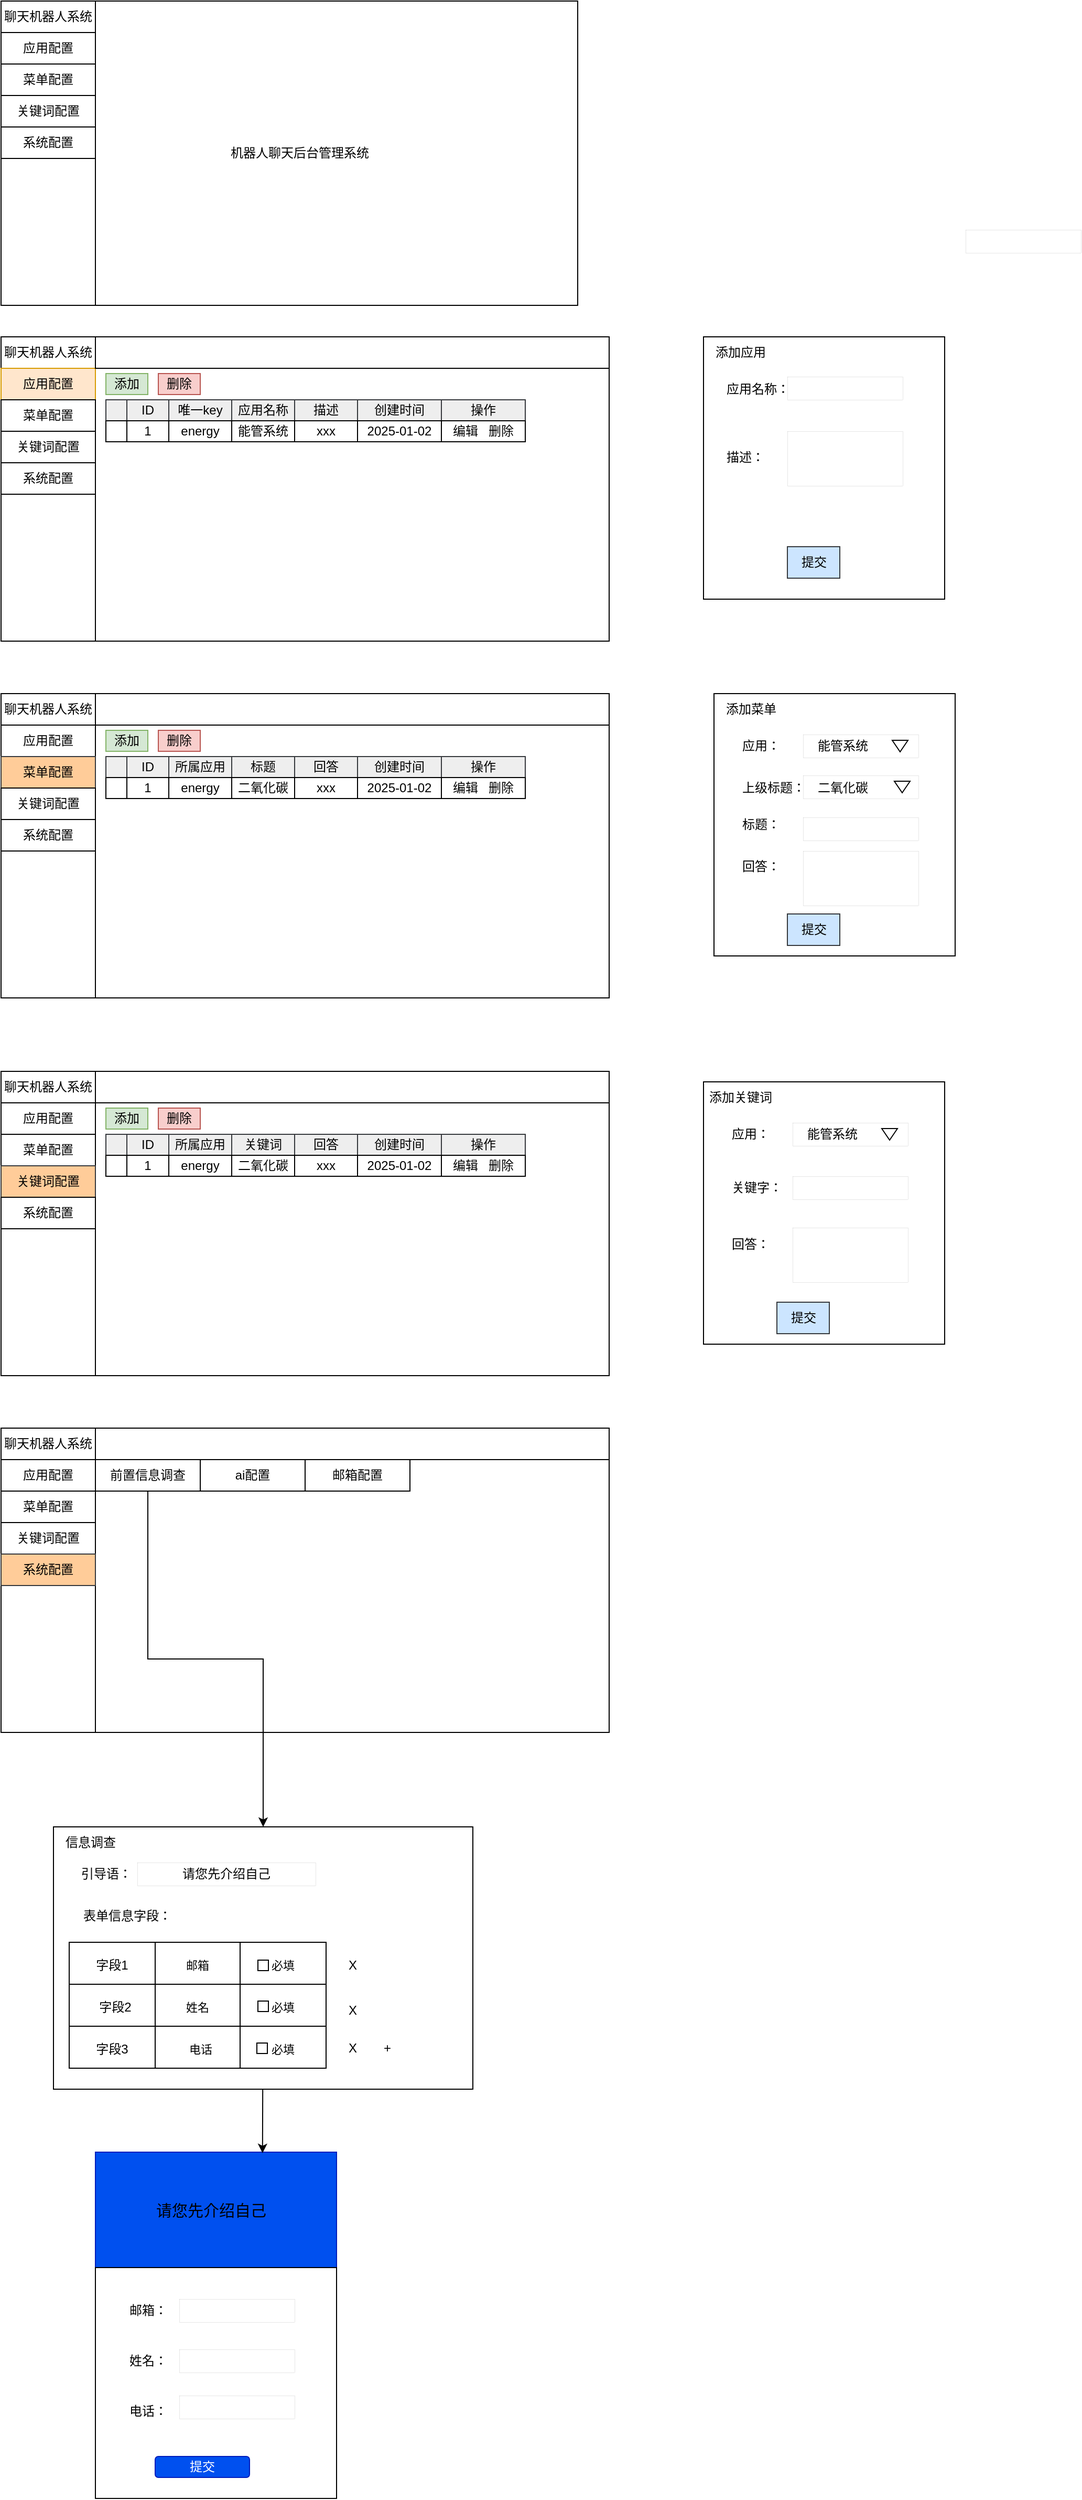 <mxfile version="25.0.3">
  <diagram name="第 1 页" id="WqESRx_fFTUSI_0ruRd6">
    <mxGraphModel dx="1728" dy="915" grid="1" gridSize="10" guides="1" tooltips="1" connect="1" arrows="1" fold="1" page="1" pageScale="1" pageWidth="827" pageHeight="1169" math="0" shadow="0">
      <root>
        <mxCell id="0" />
        <mxCell id="1" parent="0" />
        <mxCell id="n9BNtuvzOKxnNitowUyj-19" value="机器人聊天后台管理系统" style="rounded=0;whiteSpace=wrap;html=1;" vertex="1" parent="1">
          <mxGeometry x="20" y="90" width="530" height="290" as="geometry" />
        </mxCell>
        <mxCell id="n9BNtuvzOKxnNitowUyj-21" value="" style="rounded=0;whiteSpace=wrap;html=1;" vertex="1" parent="1">
          <mxGeometry y="90" width="90" height="290" as="geometry" />
        </mxCell>
        <mxCell id="n9BNtuvzOKxnNitowUyj-22" value="聊天机器人系统" style="rounded=0;whiteSpace=wrap;html=1;" vertex="1" parent="1">
          <mxGeometry y="90" width="90" height="30" as="geometry" />
        </mxCell>
        <mxCell id="n9BNtuvzOKxnNitowUyj-23" value="应用配置" style="rounded=0;whiteSpace=wrap;html=1;" vertex="1" parent="1">
          <mxGeometry y="120" width="90" height="30" as="geometry" />
        </mxCell>
        <mxCell id="n9BNtuvzOKxnNitowUyj-24" value="菜单配置" style="rounded=0;whiteSpace=wrap;html=1;" vertex="1" parent="1">
          <mxGeometry y="150" width="90" height="30" as="geometry" />
        </mxCell>
        <mxCell id="n9BNtuvzOKxnNitowUyj-25" value="关键词配置" style="rounded=0;whiteSpace=wrap;html=1;" vertex="1" parent="1">
          <mxGeometry y="180" width="90" height="30" as="geometry" />
        </mxCell>
        <mxCell id="n9BNtuvzOKxnNitowUyj-26" value="系统配置" style="rounded=0;whiteSpace=wrap;html=1;" vertex="1" parent="1">
          <mxGeometry y="210" width="90" height="30" as="geometry" />
        </mxCell>
        <mxCell id="n9BNtuvzOKxnNitowUyj-28" value="" style="rounded=0;whiteSpace=wrap;html=1;" vertex="1" parent="1">
          <mxGeometry x="20" y="410" width="560" height="290" as="geometry" />
        </mxCell>
        <mxCell id="n9BNtuvzOKxnNitowUyj-29" value="" style="rounded=0;whiteSpace=wrap;html=1;" vertex="1" parent="1">
          <mxGeometry y="410" width="90" height="290" as="geometry" />
        </mxCell>
        <mxCell id="n9BNtuvzOKxnNitowUyj-30" value="聊天机器人系统" style="rounded=0;whiteSpace=wrap;html=1;" vertex="1" parent="1">
          <mxGeometry y="410" width="90" height="30" as="geometry" />
        </mxCell>
        <mxCell id="n9BNtuvzOKxnNitowUyj-31" value="应用配置" style="rounded=0;whiteSpace=wrap;html=1;fillColor=#ffe6cc;strokeColor=#d79b00;" vertex="1" parent="1">
          <mxGeometry y="440" width="90" height="30" as="geometry" />
        </mxCell>
        <mxCell id="n9BNtuvzOKxnNitowUyj-32" value="菜单配置" style="rounded=0;whiteSpace=wrap;html=1;" vertex="1" parent="1">
          <mxGeometry y="470" width="90" height="30" as="geometry" />
        </mxCell>
        <mxCell id="n9BNtuvzOKxnNitowUyj-33" value="关键词配置" style="rounded=0;whiteSpace=wrap;html=1;" vertex="1" parent="1">
          <mxGeometry y="500" width="90" height="30" as="geometry" />
        </mxCell>
        <mxCell id="n9BNtuvzOKxnNitowUyj-34" value="系统配置" style="rounded=0;whiteSpace=wrap;html=1;" vertex="1" parent="1">
          <mxGeometry y="530" width="90" height="30" as="geometry" />
        </mxCell>
        <mxCell id="n9BNtuvzOKxnNitowUyj-35" value="" style="rounded=0;whiteSpace=wrap;html=1;" vertex="1" parent="1">
          <mxGeometry x="90" y="410" width="490" height="30" as="geometry" />
        </mxCell>
        <mxCell id="n9BNtuvzOKxnNitowUyj-38" value="添加" style="rounded=0;whiteSpace=wrap;html=1;fillColor=#d5e8d4;strokeColor=#82b366;" vertex="1" parent="1">
          <mxGeometry x="100" y="445" width="40" height="20" as="geometry" />
        </mxCell>
        <mxCell id="n9BNtuvzOKxnNitowUyj-39" value="删除" style="rounded=0;whiteSpace=wrap;html=1;fillColor=#f8cecc;strokeColor=#b85450;" vertex="1" parent="1">
          <mxGeometry x="150" y="445" width="40" height="20" as="geometry" />
        </mxCell>
        <mxCell id="n9BNtuvzOKxnNitowUyj-42" value="ID" style="rounded=0;whiteSpace=wrap;html=1;fillColor=#eeeeee;strokeColor=#36393d;" vertex="1" parent="1">
          <mxGeometry x="120" y="470" width="40" height="20" as="geometry" />
        </mxCell>
        <mxCell id="n9BNtuvzOKxnNitowUyj-43" value="唯一key" style="rounded=0;whiteSpace=wrap;html=1;fillColor=#eeeeee;strokeColor=#36393d;" vertex="1" parent="1">
          <mxGeometry x="160" y="470" width="60" height="20" as="geometry" />
        </mxCell>
        <mxCell id="n9BNtuvzOKxnNitowUyj-44" value="应用名称" style="rounded=0;whiteSpace=wrap;html=1;fillColor=#eeeeee;strokeColor=#36393d;" vertex="1" parent="1">
          <mxGeometry x="220" y="470" width="60" height="20" as="geometry" />
        </mxCell>
        <mxCell id="n9BNtuvzOKxnNitowUyj-45" value="描述" style="rounded=0;whiteSpace=wrap;html=1;fillColor=#eeeeee;strokeColor=#36393d;" vertex="1" parent="1">
          <mxGeometry x="280" y="470" width="60" height="20" as="geometry" />
        </mxCell>
        <mxCell id="n9BNtuvzOKxnNitowUyj-46" value="创建时间" style="rounded=0;whiteSpace=wrap;html=1;fillColor=#eeeeee;strokeColor=#36393d;" vertex="1" parent="1">
          <mxGeometry x="340" y="470" width="80" height="20" as="geometry" />
        </mxCell>
        <mxCell id="n9BNtuvzOKxnNitowUyj-48" value="" style="rounded=0;whiteSpace=wrap;html=1;fillColor=#eeeeee;strokeColor=#36393d;" vertex="1" parent="1">
          <mxGeometry x="100" y="470" width="20" height="20" as="geometry" />
        </mxCell>
        <mxCell id="n9BNtuvzOKxnNitowUyj-49" value="" style="rounded=0;whiteSpace=wrap;html=1;" vertex="1" parent="1">
          <mxGeometry x="100" y="490" width="20" height="20" as="geometry" />
        </mxCell>
        <mxCell id="n9BNtuvzOKxnNitowUyj-51" value="1" style="rounded=0;whiteSpace=wrap;html=1;" vertex="1" parent="1">
          <mxGeometry x="120" y="490" width="40" height="20" as="geometry" />
        </mxCell>
        <mxCell id="n9BNtuvzOKxnNitowUyj-52" value="energy" style="rounded=0;whiteSpace=wrap;html=1;" vertex="1" parent="1">
          <mxGeometry x="160" y="490" width="60" height="20" as="geometry" />
        </mxCell>
        <mxCell id="n9BNtuvzOKxnNitowUyj-53" value="能管系统" style="rounded=0;whiteSpace=wrap;html=1;" vertex="1" parent="1">
          <mxGeometry x="220" y="490" width="60" height="20" as="geometry" />
        </mxCell>
        <mxCell id="n9BNtuvzOKxnNitowUyj-54" value="xxx" style="rounded=0;whiteSpace=wrap;html=1;" vertex="1" parent="1">
          <mxGeometry x="280" y="490" width="60" height="20" as="geometry" />
        </mxCell>
        <mxCell id="n9BNtuvzOKxnNitowUyj-55" value="&lt;font&gt;2025-01-02&lt;/font&gt;" style="rounded=0;whiteSpace=wrap;html=1;" vertex="1" parent="1">
          <mxGeometry x="340" y="490" width="80" height="20" as="geometry" />
        </mxCell>
        <mxCell id="n9BNtuvzOKxnNitowUyj-71" value="操作" style="rounded=0;whiteSpace=wrap;html=1;fillColor=#eeeeee;strokeColor=#36393d;" vertex="1" parent="1">
          <mxGeometry x="420" y="470" width="80" height="20" as="geometry" />
        </mxCell>
        <mxCell id="n9BNtuvzOKxnNitowUyj-72" value="编辑&amp;nbsp; &amp;nbsp;删除" style="rounded=0;whiteSpace=wrap;html=1;" vertex="1" parent="1">
          <mxGeometry x="420" y="490" width="80" height="20" as="geometry" />
        </mxCell>
        <mxCell id="n9BNtuvzOKxnNitowUyj-84" value="" style="rounded=0;whiteSpace=wrap;html=1;" vertex="1" parent="1">
          <mxGeometry x="670" y="410" width="230" height="250" as="geometry" />
        </mxCell>
        <mxCell id="n9BNtuvzOKxnNitowUyj-85" value="添加应用" style="text;html=1;align=center;verticalAlign=middle;resizable=0;points=[];autosize=1;strokeColor=none;fillColor=none;" vertex="1" parent="1">
          <mxGeometry x="670" y="410" width="70" height="30" as="geometry" />
        </mxCell>
        <mxCell id="n9BNtuvzOKxnNitowUyj-86" value="提交" style="text;html=1;align=center;verticalAlign=middle;resizable=0;points=[];autosize=1;strokeColor=#36393d;fillColor=#cce5ff;" vertex="1" parent="1">
          <mxGeometry x="750" y="610" width="50" height="30" as="geometry" />
        </mxCell>
        <mxCell id="n9BNtuvzOKxnNitowUyj-87" value="应用名称：" style="text;html=1;align=left;verticalAlign=middle;resizable=0;points=[];autosize=1;strokeColor=none;fillColor=none;" vertex="1" parent="1">
          <mxGeometry x="690" y="445" width="80" height="30" as="geometry" />
        </mxCell>
        <mxCell id="n9BNtuvzOKxnNitowUyj-91" value="描述：" style="text;html=1;align=left;verticalAlign=middle;resizable=0;points=[];autosize=1;strokeColor=none;fillColor=none;" vertex="1" parent="1">
          <mxGeometry x="690" y="510" width="60" height="30" as="geometry" />
        </mxCell>
        <mxCell id="n9BNtuvzOKxnNitowUyj-93" value="" style="whiteSpace=wrap;html=1;strokeWidth=0;" vertex="1" parent="1">
          <mxGeometry x="920" y="308" width="110" height="22" as="geometry" />
        </mxCell>
        <mxCell id="n9BNtuvzOKxnNitowUyj-94" value="" style="whiteSpace=wrap;html=1;strokeWidth=0;" vertex="1" parent="1">
          <mxGeometry x="750" y="448" width="110" height="22" as="geometry" />
        </mxCell>
        <mxCell id="n9BNtuvzOKxnNitowUyj-96" value="" style="whiteSpace=wrap;html=1;strokeWidth=0;" vertex="1" parent="1">
          <mxGeometry x="750" y="500" width="110" height="52" as="geometry" />
        </mxCell>
        <mxCell id="n9BNtuvzOKxnNitowUyj-100" value="" style="rounded=0;whiteSpace=wrap;html=1;" vertex="1" parent="1">
          <mxGeometry x="20" y="750" width="560" height="290" as="geometry" />
        </mxCell>
        <mxCell id="n9BNtuvzOKxnNitowUyj-101" value="" style="rounded=0;whiteSpace=wrap;html=1;" vertex="1" parent="1">
          <mxGeometry y="750" width="90" height="290" as="geometry" />
        </mxCell>
        <mxCell id="n9BNtuvzOKxnNitowUyj-102" value="聊天机器人系统" style="rounded=0;whiteSpace=wrap;html=1;" vertex="1" parent="1">
          <mxGeometry y="750" width="90" height="30" as="geometry" />
        </mxCell>
        <mxCell id="n9BNtuvzOKxnNitowUyj-103" value="应用配置" style="rounded=0;whiteSpace=wrap;html=1;" vertex="1" parent="1">
          <mxGeometry y="780" width="90" height="30" as="geometry" />
        </mxCell>
        <mxCell id="n9BNtuvzOKxnNitowUyj-104" value="菜单配置" style="rounded=0;whiteSpace=wrap;html=1;fillColor=#ffcc99;strokeColor=#36393d;" vertex="1" parent="1">
          <mxGeometry y="810" width="90" height="30" as="geometry" />
        </mxCell>
        <mxCell id="n9BNtuvzOKxnNitowUyj-105" value="关键词配置" style="rounded=0;whiteSpace=wrap;html=1;" vertex="1" parent="1">
          <mxGeometry y="840" width="90" height="30" as="geometry" />
        </mxCell>
        <mxCell id="n9BNtuvzOKxnNitowUyj-106" value="系统配置" style="rounded=0;whiteSpace=wrap;html=1;" vertex="1" parent="1">
          <mxGeometry y="870" width="90" height="30" as="geometry" />
        </mxCell>
        <mxCell id="n9BNtuvzOKxnNitowUyj-107" value="" style="rounded=0;whiteSpace=wrap;html=1;" vertex="1" parent="1">
          <mxGeometry x="90" y="750" width="490" height="30" as="geometry" />
        </mxCell>
        <mxCell id="n9BNtuvzOKxnNitowUyj-108" value="添加" style="rounded=0;whiteSpace=wrap;html=1;fillColor=#d5e8d4;strokeColor=#82b366;" vertex="1" parent="1">
          <mxGeometry x="100" y="785" width="40" height="20" as="geometry" />
        </mxCell>
        <mxCell id="n9BNtuvzOKxnNitowUyj-109" value="删除" style="rounded=0;whiteSpace=wrap;html=1;fillColor=#f8cecc;strokeColor=#b85450;" vertex="1" parent="1">
          <mxGeometry x="150" y="785" width="40" height="20" as="geometry" />
        </mxCell>
        <mxCell id="n9BNtuvzOKxnNitowUyj-110" value="ID" style="rounded=0;whiteSpace=wrap;html=1;fillColor=#eeeeee;strokeColor=#36393d;" vertex="1" parent="1">
          <mxGeometry x="120" y="810" width="40" height="20" as="geometry" />
        </mxCell>
        <mxCell id="n9BNtuvzOKxnNitowUyj-111" value="所属应用" style="rounded=0;whiteSpace=wrap;html=1;fillColor=#eeeeee;strokeColor=#36393d;" vertex="1" parent="1">
          <mxGeometry x="160" y="810" width="60" height="20" as="geometry" />
        </mxCell>
        <mxCell id="n9BNtuvzOKxnNitowUyj-112" value="标题" style="rounded=0;whiteSpace=wrap;html=1;fillColor=#eeeeee;strokeColor=#36393d;" vertex="1" parent="1">
          <mxGeometry x="220" y="810" width="60" height="20" as="geometry" />
        </mxCell>
        <mxCell id="n9BNtuvzOKxnNitowUyj-113" value="回答" style="rounded=0;whiteSpace=wrap;html=1;fillColor=#eeeeee;strokeColor=#36393d;" vertex="1" parent="1">
          <mxGeometry x="280" y="810" width="60" height="20" as="geometry" />
        </mxCell>
        <mxCell id="n9BNtuvzOKxnNitowUyj-114" value="创建时间" style="rounded=0;whiteSpace=wrap;html=1;fillColor=#eeeeee;strokeColor=#36393d;" vertex="1" parent="1">
          <mxGeometry x="340" y="810" width="80" height="20" as="geometry" />
        </mxCell>
        <mxCell id="n9BNtuvzOKxnNitowUyj-115" value="" style="rounded=0;whiteSpace=wrap;html=1;fillColor=#eeeeee;strokeColor=#36393d;" vertex="1" parent="1">
          <mxGeometry x="100" y="810" width="20" height="20" as="geometry" />
        </mxCell>
        <mxCell id="n9BNtuvzOKxnNitowUyj-116" value="" style="rounded=0;whiteSpace=wrap;html=1;" vertex="1" parent="1">
          <mxGeometry x="100" y="830" width="20" height="20" as="geometry" />
        </mxCell>
        <mxCell id="n9BNtuvzOKxnNitowUyj-117" value="1" style="rounded=0;whiteSpace=wrap;html=1;" vertex="1" parent="1">
          <mxGeometry x="120" y="830" width="40" height="20" as="geometry" />
        </mxCell>
        <mxCell id="n9BNtuvzOKxnNitowUyj-118" value="energy" style="rounded=0;whiteSpace=wrap;html=1;" vertex="1" parent="1">
          <mxGeometry x="160" y="830" width="60" height="20" as="geometry" />
        </mxCell>
        <mxCell id="n9BNtuvzOKxnNitowUyj-119" value="二氧化碳" style="rounded=0;whiteSpace=wrap;html=1;" vertex="1" parent="1">
          <mxGeometry x="220" y="830" width="60" height="20" as="geometry" />
        </mxCell>
        <mxCell id="n9BNtuvzOKxnNitowUyj-120" value="xxx" style="rounded=0;whiteSpace=wrap;html=1;" vertex="1" parent="1">
          <mxGeometry x="280" y="830" width="60" height="20" as="geometry" />
        </mxCell>
        <mxCell id="n9BNtuvzOKxnNitowUyj-121" value="&lt;font&gt;2025-01-02&lt;/font&gt;" style="rounded=0;whiteSpace=wrap;html=1;" vertex="1" parent="1">
          <mxGeometry x="340" y="830" width="80" height="20" as="geometry" />
        </mxCell>
        <mxCell id="n9BNtuvzOKxnNitowUyj-122" value="操作" style="rounded=0;whiteSpace=wrap;html=1;fillColor=#eeeeee;strokeColor=#36393d;" vertex="1" parent="1">
          <mxGeometry x="420" y="810" width="80" height="20" as="geometry" />
        </mxCell>
        <mxCell id="n9BNtuvzOKxnNitowUyj-123" value="编辑&amp;nbsp; &amp;nbsp;删除" style="rounded=0;whiteSpace=wrap;html=1;" vertex="1" parent="1">
          <mxGeometry x="420" y="830" width="80" height="20" as="geometry" />
        </mxCell>
        <mxCell id="n9BNtuvzOKxnNitowUyj-126" value="" style="rounded=0;whiteSpace=wrap;html=1;" vertex="1" parent="1">
          <mxGeometry x="680" y="750" width="230" height="250" as="geometry" />
        </mxCell>
        <mxCell id="n9BNtuvzOKxnNitowUyj-127" value="添加菜单" style="text;html=1;align=center;verticalAlign=middle;resizable=0;points=[];autosize=1;strokeColor=none;fillColor=none;" vertex="1" parent="1">
          <mxGeometry x="680" y="750" width="70" height="30" as="geometry" />
        </mxCell>
        <mxCell id="n9BNtuvzOKxnNitowUyj-129" value="应用：" style="text;html=1;align=left;verticalAlign=middle;resizable=0;points=[];autosize=1;strokeColor=none;fillColor=none;" vertex="1" parent="1">
          <mxGeometry x="705" y="785" width="60" height="30" as="geometry" />
        </mxCell>
        <mxCell id="n9BNtuvzOKxnNitowUyj-130" value="上级标题：" style="text;html=1;align=left;verticalAlign=middle;resizable=0;points=[];autosize=1;strokeColor=none;fillColor=none;" vertex="1" parent="1">
          <mxGeometry x="705" y="825" width="80" height="30" as="geometry" />
        </mxCell>
        <mxCell id="n9BNtuvzOKxnNitowUyj-131" value="标题：" style="text;html=1;align=left;verticalAlign=middle;resizable=0;points=[];autosize=1;strokeColor=none;fillColor=none;" vertex="1" parent="1">
          <mxGeometry x="705" y="860" width="60" height="30" as="geometry" />
        </mxCell>
        <mxCell id="n9BNtuvzOKxnNitowUyj-132" value="回答：" style="text;html=1;align=left;verticalAlign=middle;resizable=0;points=[];autosize=1;strokeColor=none;fillColor=none;" vertex="1" parent="1">
          <mxGeometry x="705" y="900" width="60" height="30" as="geometry" />
        </mxCell>
        <mxCell id="n9BNtuvzOKxnNitowUyj-133" value="" style="whiteSpace=wrap;html=1;strokeWidth=0;verticalAlign=middle;" vertex="1" parent="1">
          <mxGeometry x="765" y="789" width="110" height="22" as="geometry" />
        </mxCell>
        <mxCell id="n9BNtuvzOKxnNitowUyj-134" value="" style="triangle;whiteSpace=wrap;html=1;dashed=0;direction=south;" vertex="1" parent="1">
          <mxGeometry x="850" y="794.5" width="15" height="11" as="geometry" />
        </mxCell>
        <mxCell id="n9BNtuvzOKxnNitowUyj-136" value="能管系统" style="text;html=1;align=left;verticalAlign=middle;resizable=0;points=[];autosize=1;strokeColor=none;fillColor=none;" vertex="1" parent="1">
          <mxGeometry x="777" y="785" width="70" height="30" as="geometry" />
        </mxCell>
        <mxCell id="n9BNtuvzOKxnNitowUyj-137" value="" style="whiteSpace=wrap;html=1;strokeWidth=0;verticalAlign=middle;" vertex="1" parent="1">
          <mxGeometry x="765" y="828" width="110" height="22" as="geometry" />
        </mxCell>
        <mxCell id="n9BNtuvzOKxnNitowUyj-138" value="二氧化碳" style="text;html=1;align=left;verticalAlign=middle;resizable=0;points=[];autosize=1;strokeColor=none;fillColor=none;" vertex="1" parent="1">
          <mxGeometry x="777" y="825" width="70" height="30" as="geometry" />
        </mxCell>
        <mxCell id="n9BNtuvzOKxnNitowUyj-140" value="" style="triangle;whiteSpace=wrap;html=1;dashed=0;direction=south;" vertex="1" parent="1">
          <mxGeometry x="852" y="833.5" width="15" height="11" as="geometry" />
        </mxCell>
        <mxCell id="n9BNtuvzOKxnNitowUyj-142" value="" style="whiteSpace=wrap;html=1;strokeWidth=0;" vertex="1" parent="1">
          <mxGeometry x="765" y="868" width="110" height="22" as="geometry" />
        </mxCell>
        <mxCell id="n9BNtuvzOKxnNitowUyj-143" value="" style="whiteSpace=wrap;html=1;strokeWidth=0;" vertex="1" parent="1">
          <mxGeometry x="765" y="900" width="110" height="52" as="geometry" />
        </mxCell>
        <mxCell id="n9BNtuvzOKxnNitowUyj-145" value="提交" style="text;html=1;align=center;verticalAlign=middle;resizable=0;points=[];autosize=1;strokeColor=#36393d;fillColor=#cce5ff;" vertex="1" parent="1">
          <mxGeometry x="750" y="960" width="50" height="30" as="geometry" />
        </mxCell>
        <mxCell id="n9BNtuvzOKxnNitowUyj-147" value="" style="rounded=0;whiteSpace=wrap;html=1;" vertex="1" parent="1">
          <mxGeometry x="20" y="1110" width="560" height="290" as="geometry" />
        </mxCell>
        <mxCell id="n9BNtuvzOKxnNitowUyj-148" value="" style="rounded=0;whiteSpace=wrap;html=1;" vertex="1" parent="1">
          <mxGeometry y="1110" width="90" height="290" as="geometry" />
        </mxCell>
        <mxCell id="n9BNtuvzOKxnNitowUyj-149" value="聊天机器人系统" style="rounded=0;whiteSpace=wrap;html=1;" vertex="1" parent="1">
          <mxGeometry y="1110" width="90" height="30" as="geometry" />
        </mxCell>
        <mxCell id="n9BNtuvzOKxnNitowUyj-150" value="应用配置" style="rounded=0;whiteSpace=wrap;html=1;" vertex="1" parent="1">
          <mxGeometry y="1140" width="90" height="30" as="geometry" />
        </mxCell>
        <mxCell id="n9BNtuvzOKxnNitowUyj-151" value="菜单配置" style="rounded=0;whiteSpace=wrap;html=1;" vertex="1" parent="1">
          <mxGeometry y="1170" width="90" height="30" as="geometry" />
        </mxCell>
        <mxCell id="n9BNtuvzOKxnNitowUyj-152" value="关键词配置" style="rounded=0;whiteSpace=wrap;html=1;fillColor=#ffcc99;strokeColor=#36393d;" vertex="1" parent="1">
          <mxGeometry y="1200" width="90" height="30" as="geometry" />
        </mxCell>
        <mxCell id="n9BNtuvzOKxnNitowUyj-153" value="系统配置" style="rounded=0;whiteSpace=wrap;html=1;" vertex="1" parent="1">
          <mxGeometry y="1230" width="90" height="30" as="geometry" />
        </mxCell>
        <mxCell id="n9BNtuvzOKxnNitowUyj-154" value="" style="rounded=0;whiteSpace=wrap;html=1;" vertex="1" parent="1">
          <mxGeometry x="90" y="1110" width="490" height="30" as="geometry" />
        </mxCell>
        <mxCell id="n9BNtuvzOKxnNitowUyj-155" value="添加" style="rounded=0;whiteSpace=wrap;html=1;fillColor=#d5e8d4;strokeColor=#82b366;" vertex="1" parent="1">
          <mxGeometry x="100" y="1145" width="40" height="20" as="geometry" />
        </mxCell>
        <mxCell id="n9BNtuvzOKxnNitowUyj-156" value="删除" style="rounded=0;whiteSpace=wrap;html=1;fillColor=#f8cecc;strokeColor=#b85450;" vertex="1" parent="1">
          <mxGeometry x="150" y="1145" width="40" height="20" as="geometry" />
        </mxCell>
        <mxCell id="n9BNtuvzOKxnNitowUyj-157" value="ID" style="rounded=0;whiteSpace=wrap;html=1;fillColor=#eeeeee;strokeColor=#36393d;" vertex="1" parent="1">
          <mxGeometry x="120" y="1170" width="40" height="20" as="geometry" />
        </mxCell>
        <mxCell id="n9BNtuvzOKxnNitowUyj-158" value="所属应用" style="rounded=0;whiteSpace=wrap;html=1;fillColor=#eeeeee;strokeColor=#36393d;" vertex="1" parent="1">
          <mxGeometry x="160" y="1170" width="60" height="20" as="geometry" />
        </mxCell>
        <mxCell id="n9BNtuvzOKxnNitowUyj-159" value="关键词" style="rounded=0;whiteSpace=wrap;html=1;fillColor=#eeeeee;strokeColor=#36393d;" vertex="1" parent="1">
          <mxGeometry x="220" y="1170" width="60" height="20" as="geometry" />
        </mxCell>
        <mxCell id="n9BNtuvzOKxnNitowUyj-160" value="回答" style="rounded=0;whiteSpace=wrap;html=1;fillColor=#eeeeee;strokeColor=#36393d;" vertex="1" parent="1">
          <mxGeometry x="280" y="1170" width="60" height="20" as="geometry" />
        </mxCell>
        <mxCell id="n9BNtuvzOKxnNitowUyj-161" value="创建时间" style="rounded=0;whiteSpace=wrap;html=1;fillColor=#eeeeee;strokeColor=#36393d;" vertex="1" parent="1">
          <mxGeometry x="340" y="1170" width="80" height="20" as="geometry" />
        </mxCell>
        <mxCell id="n9BNtuvzOKxnNitowUyj-162" value="" style="rounded=0;whiteSpace=wrap;html=1;fillColor=#eeeeee;strokeColor=#36393d;" vertex="1" parent="1">
          <mxGeometry x="100" y="1170" width="20" height="20" as="geometry" />
        </mxCell>
        <mxCell id="n9BNtuvzOKxnNitowUyj-163" value="" style="rounded=0;whiteSpace=wrap;html=1;" vertex="1" parent="1">
          <mxGeometry x="100" y="1190" width="20" height="20" as="geometry" />
        </mxCell>
        <mxCell id="n9BNtuvzOKxnNitowUyj-164" value="1" style="rounded=0;whiteSpace=wrap;html=1;" vertex="1" parent="1">
          <mxGeometry x="120" y="1190" width="40" height="20" as="geometry" />
        </mxCell>
        <mxCell id="n9BNtuvzOKxnNitowUyj-165" value="energy" style="rounded=0;whiteSpace=wrap;html=1;" vertex="1" parent="1">
          <mxGeometry x="160" y="1190" width="60" height="20" as="geometry" />
        </mxCell>
        <mxCell id="n9BNtuvzOKxnNitowUyj-166" value="二氧化碳" style="rounded=0;whiteSpace=wrap;html=1;" vertex="1" parent="1">
          <mxGeometry x="220" y="1190" width="60" height="20" as="geometry" />
        </mxCell>
        <mxCell id="n9BNtuvzOKxnNitowUyj-167" value="xxx" style="rounded=0;whiteSpace=wrap;html=1;" vertex="1" parent="1">
          <mxGeometry x="280" y="1190" width="60" height="20" as="geometry" />
        </mxCell>
        <mxCell id="n9BNtuvzOKxnNitowUyj-168" value="&lt;font&gt;2025-01-02&lt;/font&gt;" style="rounded=0;whiteSpace=wrap;html=1;" vertex="1" parent="1">
          <mxGeometry x="340" y="1190" width="80" height="20" as="geometry" />
        </mxCell>
        <mxCell id="n9BNtuvzOKxnNitowUyj-169" value="操作" style="rounded=0;whiteSpace=wrap;html=1;fillColor=#eeeeee;strokeColor=#36393d;" vertex="1" parent="1">
          <mxGeometry x="420" y="1170" width="80" height="20" as="geometry" />
        </mxCell>
        <mxCell id="n9BNtuvzOKxnNitowUyj-170" value="编辑&amp;nbsp; &amp;nbsp;删除" style="rounded=0;whiteSpace=wrap;html=1;" vertex="1" parent="1">
          <mxGeometry x="420" y="1190" width="80" height="20" as="geometry" />
        </mxCell>
        <mxCell id="n9BNtuvzOKxnNitowUyj-171" value="" style="rounded=0;whiteSpace=wrap;html=1;" vertex="1" parent="1">
          <mxGeometry x="670" y="1120" width="230" height="250" as="geometry" />
        </mxCell>
        <mxCell id="n9BNtuvzOKxnNitowUyj-172" value="添加关键词" style="text;html=1;align=center;verticalAlign=middle;resizable=0;points=[];autosize=1;strokeColor=none;fillColor=none;" vertex="1" parent="1">
          <mxGeometry x="665" y="1120" width="80" height="30" as="geometry" />
        </mxCell>
        <mxCell id="n9BNtuvzOKxnNitowUyj-173" value="应用：" style="text;html=1;align=left;verticalAlign=middle;resizable=0;points=[];autosize=1;strokeColor=none;fillColor=none;" vertex="1" parent="1">
          <mxGeometry x="695" y="1155" width="60" height="30" as="geometry" />
        </mxCell>
        <mxCell id="n9BNtuvzOKxnNitowUyj-175" value="关键字：" style="text;html=1;align=left;verticalAlign=middle;resizable=0;points=[];autosize=1;strokeColor=none;fillColor=none;" vertex="1" parent="1">
          <mxGeometry x="695" y="1206" width="70" height="30" as="geometry" />
        </mxCell>
        <mxCell id="n9BNtuvzOKxnNitowUyj-176" value="回答：" style="text;html=1;align=left;verticalAlign=middle;resizable=0;points=[];autosize=1;strokeColor=none;fillColor=none;" vertex="1" parent="1">
          <mxGeometry x="695" y="1260" width="60" height="30" as="geometry" />
        </mxCell>
        <mxCell id="n9BNtuvzOKxnNitowUyj-177" value="" style="whiteSpace=wrap;html=1;strokeWidth=0;verticalAlign=middle;" vertex="1" parent="1">
          <mxGeometry x="755" y="1159" width="110" height="22" as="geometry" />
        </mxCell>
        <mxCell id="n9BNtuvzOKxnNitowUyj-178" value="" style="triangle;whiteSpace=wrap;html=1;dashed=0;direction=south;" vertex="1" parent="1">
          <mxGeometry x="840" y="1164.5" width="15" height="11" as="geometry" />
        </mxCell>
        <mxCell id="n9BNtuvzOKxnNitowUyj-179" value="能管系统" style="text;html=1;align=left;verticalAlign=middle;resizable=0;points=[];autosize=1;strokeColor=none;fillColor=none;" vertex="1" parent="1">
          <mxGeometry x="767" y="1155" width="70" height="30" as="geometry" />
        </mxCell>
        <mxCell id="n9BNtuvzOKxnNitowUyj-183" value="" style="whiteSpace=wrap;html=1;strokeWidth=0;" vertex="1" parent="1">
          <mxGeometry x="755" y="1210" width="110" height="22" as="geometry" />
        </mxCell>
        <mxCell id="n9BNtuvzOKxnNitowUyj-184" value="" style="whiteSpace=wrap;html=1;strokeWidth=0;" vertex="1" parent="1">
          <mxGeometry x="755" y="1259" width="110" height="52" as="geometry" />
        </mxCell>
        <mxCell id="n9BNtuvzOKxnNitowUyj-185" value="提交" style="text;html=1;align=center;verticalAlign=middle;resizable=0;points=[];autosize=1;strokeColor=#36393d;fillColor=#cce5ff;" vertex="1" parent="1">
          <mxGeometry x="740" y="1330" width="50" height="30" as="geometry" />
        </mxCell>
        <mxCell id="n9BNtuvzOKxnNitowUyj-186" value="" style="rounded=0;whiteSpace=wrap;html=1;" vertex="1" parent="1">
          <mxGeometry x="20" y="1450" width="560" height="290" as="geometry" />
        </mxCell>
        <mxCell id="n9BNtuvzOKxnNitowUyj-187" value="" style="rounded=0;whiteSpace=wrap;html=1;" vertex="1" parent="1">
          <mxGeometry y="1450" width="90" height="290" as="geometry" />
        </mxCell>
        <mxCell id="n9BNtuvzOKxnNitowUyj-188" value="聊天机器人系统" style="rounded=0;whiteSpace=wrap;html=1;" vertex="1" parent="1">
          <mxGeometry y="1450" width="90" height="30" as="geometry" />
        </mxCell>
        <mxCell id="n9BNtuvzOKxnNitowUyj-189" value="应用配置" style="rounded=0;whiteSpace=wrap;html=1;" vertex="1" parent="1">
          <mxGeometry y="1480" width="90" height="30" as="geometry" />
        </mxCell>
        <mxCell id="n9BNtuvzOKxnNitowUyj-190" value="菜单配置" style="rounded=0;whiteSpace=wrap;html=1;" vertex="1" parent="1">
          <mxGeometry y="1510" width="90" height="30" as="geometry" />
        </mxCell>
        <mxCell id="n9BNtuvzOKxnNitowUyj-191" value="关键词配置" style="rounded=0;whiteSpace=wrap;html=1;" vertex="1" parent="1">
          <mxGeometry y="1540" width="90" height="30" as="geometry" />
        </mxCell>
        <mxCell id="n9BNtuvzOKxnNitowUyj-192" value="系统配置" style="rounded=0;whiteSpace=wrap;html=1;fillColor=#ffcc99;strokeColor=#36393d;" vertex="1" parent="1">
          <mxGeometry y="1570" width="90" height="30" as="geometry" />
        </mxCell>
        <mxCell id="n9BNtuvzOKxnNitowUyj-193" value="" style="rounded=0;whiteSpace=wrap;html=1;" vertex="1" parent="1">
          <mxGeometry x="90" y="1450" width="490" height="30" as="geometry" />
        </mxCell>
        <mxCell id="n9BNtuvzOKxnNitowUyj-216" style="edgeStyle=orthogonalEdgeStyle;rounded=0;orthogonalLoop=1;jettySize=auto;html=1;" edge="1" parent="1" source="n9BNtuvzOKxnNitowUyj-210" target="n9BNtuvzOKxnNitowUyj-213">
          <mxGeometry relative="1" as="geometry" />
        </mxCell>
        <mxCell id="n9BNtuvzOKxnNitowUyj-210" value="前置信息调查" style="whiteSpace=wrap;html=1;" vertex="1" parent="1">
          <mxGeometry x="90" y="1480" width="100" height="30" as="geometry" />
        </mxCell>
        <mxCell id="n9BNtuvzOKxnNitowUyj-211" value="ai配置" style="whiteSpace=wrap;html=1;" vertex="1" parent="1">
          <mxGeometry x="190" y="1480" width="100" height="30" as="geometry" />
        </mxCell>
        <mxCell id="n9BNtuvzOKxnNitowUyj-212" value="邮箱配置" style="whiteSpace=wrap;html=1;" vertex="1" parent="1">
          <mxGeometry x="290" y="1480" width="100" height="30" as="geometry" />
        </mxCell>
        <mxCell id="n9BNtuvzOKxnNitowUyj-213" value="" style="html=1;dashed=0;whiteSpace=wrap;" vertex="1" parent="1">
          <mxGeometry x="50" y="1830" width="400" height="250" as="geometry" />
        </mxCell>
        <mxCell id="n9BNtuvzOKxnNitowUyj-214" value="信息调查" style="text;html=1;align=center;verticalAlign=middle;resizable=0;points=[];autosize=1;strokeColor=none;fillColor=none;" vertex="1" parent="1">
          <mxGeometry x="50" y="1830" width="70" height="30" as="geometry" />
        </mxCell>
        <mxCell id="n9BNtuvzOKxnNitowUyj-217" value="引导语：" style="text;html=1;align=center;verticalAlign=middle;resizable=0;points=[];autosize=1;strokeColor=none;fillColor=none;" vertex="1" parent="1">
          <mxGeometry x="65" y="1860" width="70" height="30" as="geometry" />
        </mxCell>
        <mxCell id="n9BNtuvzOKxnNitowUyj-218" value="请您先介绍自己" style="whiteSpace=wrap;html=1;strokeWidth=0;" vertex="1" parent="1">
          <mxGeometry x="130" y="1864" width="170" height="22" as="geometry" />
        </mxCell>
        <mxCell id="n9BNtuvzOKxnNitowUyj-221" value="表单信息字段：" style="text;html=1;align=center;verticalAlign=middle;resizable=0;points=[];autosize=1;strokeColor=none;fillColor=none;" vertex="1" parent="1">
          <mxGeometry x="65" y="1900" width="110" height="30" as="geometry" />
        </mxCell>
        <mxCell id="n9BNtuvzOKxnNitowUyj-236" value="" style="shape=table;startSize=0;container=1;collapsible=0;childLayout=tableLayout;fontSize=16;" vertex="1" parent="1">
          <mxGeometry x="65" y="1940" width="245" height="120" as="geometry" />
        </mxCell>
        <mxCell id="n9BNtuvzOKxnNitowUyj-237" value="" style="shape=tableRow;horizontal=0;startSize=0;swimlaneHead=0;swimlaneBody=0;strokeColor=inherit;top=0;left=0;bottom=0;right=0;collapsible=0;dropTarget=0;fillColor=none;points=[[0,0.5],[1,0.5]];portConstraint=eastwest;fontSize=16;" vertex="1" parent="n9BNtuvzOKxnNitowUyj-236">
          <mxGeometry width="245" height="40" as="geometry" />
        </mxCell>
        <mxCell id="n9BNtuvzOKxnNitowUyj-238" value="&lt;font style=&quot;font-size: 12px;&quot;&gt;字段1&lt;/font&gt;" style="shape=partialRectangle;html=1;whiteSpace=wrap;connectable=0;strokeColor=inherit;overflow=hidden;fillColor=none;top=0;left=0;bottom=0;right=0;pointerEvents=1;fontSize=16;" vertex="1" parent="n9BNtuvzOKxnNitowUyj-237">
          <mxGeometry width="82" height="40" as="geometry">
            <mxRectangle width="82" height="40" as="alternateBounds" />
          </mxGeometry>
        </mxCell>
        <mxCell id="n9BNtuvzOKxnNitowUyj-239" value="&lt;font style=&quot;font-size: 11px;&quot;&gt;邮箱&lt;/font&gt;" style="shape=partialRectangle;html=1;whiteSpace=wrap;connectable=0;strokeColor=inherit;overflow=hidden;fillColor=none;top=0;left=0;bottom=0;right=0;pointerEvents=1;fontSize=16;" vertex="1" parent="n9BNtuvzOKxnNitowUyj-237">
          <mxGeometry x="82" width="81" height="40" as="geometry">
            <mxRectangle width="81" height="40" as="alternateBounds" />
          </mxGeometry>
        </mxCell>
        <mxCell id="n9BNtuvzOKxnNitowUyj-240" value="&lt;font style=&quot;font-size: 11px;&quot;&gt;必填&lt;/font&gt;" style="shape=partialRectangle;html=1;whiteSpace=wrap;connectable=0;strokeColor=inherit;overflow=hidden;fillColor=none;top=0;left=0;bottom=0;right=0;pointerEvents=1;fontSize=16;" vertex="1" parent="n9BNtuvzOKxnNitowUyj-237">
          <mxGeometry x="163" width="82" height="40" as="geometry">
            <mxRectangle width="82" height="40" as="alternateBounds" />
          </mxGeometry>
        </mxCell>
        <mxCell id="n9BNtuvzOKxnNitowUyj-241" value="" style="shape=tableRow;horizontal=0;startSize=0;swimlaneHead=0;swimlaneBody=0;strokeColor=inherit;top=0;left=0;bottom=0;right=0;collapsible=0;dropTarget=0;fillColor=none;points=[[0,0.5],[1,0.5]];portConstraint=eastwest;fontSize=16;" vertex="1" parent="n9BNtuvzOKxnNitowUyj-236">
          <mxGeometry y="40" width="245" height="40" as="geometry" />
        </mxCell>
        <mxCell id="n9BNtuvzOKxnNitowUyj-242" value="" style="shape=partialRectangle;html=1;whiteSpace=wrap;connectable=0;strokeColor=inherit;overflow=hidden;fillColor=none;top=0;left=0;bottom=0;right=0;pointerEvents=1;fontSize=16;" vertex="1" parent="n9BNtuvzOKxnNitowUyj-241">
          <mxGeometry width="82" height="40" as="geometry">
            <mxRectangle width="82" height="40" as="alternateBounds" />
          </mxGeometry>
        </mxCell>
        <mxCell id="n9BNtuvzOKxnNitowUyj-243" value="" style="shape=partialRectangle;html=1;whiteSpace=wrap;connectable=0;strokeColor=inherit;overflow=hidden;fillColor=none;top=0;left=0;bottom=0;right=0;pointerEvents=1;fontSize=16;" vertex="1" parent="n9BNtuvzOKxnNitowUyj-241">
          <mxGeometry x="82" width="81" height="40" as="geometry">
            <mxRectangle width="81" height="40" as="alternateBounds" />
          </mxGeometry>
        </mxCell>
        <mxCell id="n9BNtuvzOKxnNitowUyj-244" value="" style="shape=partialRectangle;html=1;whiteSpace=wrap;connectable=0;strokeColor=inherit;overflow=hidden;fillColor=none;top=0;left=0;bottom=0;right=0;pointerEvents=1;fontSize=16;" vertex="1" parent="n9BNtuvzOKxnNitowUyj-241">
          <mxGeometry x="163" width="82" height="40" as="geometry">
            <mxRectangle width="82" height="40" as="alternateBounds" />
          </mxGeometry>
        </mxCell>
        <mxCell id="n9BNtuvzOKxnNitowUyj-245" value="" style="shape=tableRow;horizontal=0;startSize=0;swimlaneHead=0;swimlaneBody=0;strokeColor=inherit;top=0;left=0;bottom=0;right=0;collapsible=0;dropTarget=0;fillColor=none;points=[[0,0.5],[1,0.5]];portConstraint=eastwest;fontSize=16;" vertex="1" parent="n9BNtuvzOKxnNitowUyj-236">
          <mxGeometry y="80" width="245" height="40" as="geometry" />
        </mxCell>
        <mxCell id="n9BNtuvzOKxnNitowUyj-246" value="" style="shape=partialRectangle;html=1;whiteSpace=wrap;connectable=0;strokeColor=inherit;overflow=hidden;fillColor=none;top=0;left=0;bottom=0;right=0;pointerEvents=1;fontSize=16;" vertex="1" parent="n9BNtuvzOKxnNitowUyj-245">
          <mxGeometry width="82" height="40" as="geometry">
            <mxRectangle width="82" height="40" as="alternateBounds" />
          </mxGeometry>
        </mxCell>
        <mxCell id="n9BNtuvzOKxnNitowUyj-247" value="" style="shape=partialRectangle;html=1;whiteSpace=wrap;connectable=0;strokeColor=inherit;overflow=hidden;fillColor=none;top=0;left=0;bottom=0;right=0;pointerEvents=1;fontSize=16;" vertex="1" parent="n9BNtuvzOKxnNitowUyj-245">
          <mxGeometry x="82" width="81" height="40" as="geometry">
            <mxRectangle width="81" height="40" as="alternateBounds" />
          </mxGeometry>
        </mxCell>
        <mxCell id="n9BNtuvzOKxnNitowUyj-248" value="" style="shape=partialRectangle;html=1;whiteSpace=wrap;connectable=0;strokeColor=inherit;overflow=hidden;fillColor=none;top=0;left=0;bottom=0;right=0;pointerEvents=1;fontSize=16;" vertex="1" parent="n9BNtuvzOKxnNitowUyj-245">
          <mxGeometry x="163" width="82" height="40" as="geometry">
            <mxRectangle width="82" height="40" as="alternateBounds" />
          </mxGeometry>
        </mxCell>
        <mxCell id="n9BNtuvzOKxnNitowUyj-249" value="" style="whiteSpace=wrap;html=1;aspect=fixed;" vertex="1" parent="1">
          <mxGeometry x="245" y="1957" width="10" height="10" as="geometry" />
        </mxCell>
        <mxCell id="n9BNtuvzOKxnNitowUyj-250" value="&lt;font style=&quot;font-size: 12px;&quot;&gt;字段2&lt;/font&gt;" style="shape=partialRectangle;html=1;whiteSpace=wrap;connectable=0;strokeColor=inherit;overflow=hidden;fillColor=none;top=0;left=0;bottom=0;right=0;pointerEvents=1;fontSize=16;" vertex="1" parent="1">
          <mxGeometry x="68" y="1980" width="82" height="40" as="geometry">
            <mxRectangle width="82" height="40" as="alternateBounds" />
          </mxGeometry>
        </mxCell>
        <mxCell id="n9BNtuvzOKxnNitowUyj-251" value="&lt;span style=&quot;font-size: 11px;&quot;&gt;姓名&lt;/span&gt;" style="shape=partialRectangle;html=1;whiteSpace=wrap;connectable=0;strokeColor=inherit;overflow=hidden;fillColor=none;top=0;left=0;bottom=0;right=0;pointerEvents=1;fontSize=16;" vertex="1" parent="1">
          <mxGeometry x="147" y="1980" width="81" height="40" as="geometry">
            <mxRectangle width="81" height="40" as="alternateBounds" />
          </mxGeometry>
        </mxCell>
        <mxCell id="n9BNtuvzOKxnNitowUyj-252" value="&lt;font style=&quot;font-size: 11px;&quot;&gt;必填&lt;/font&gt;" style="shape=partialRectangle;html=1;whiteSpace=wrap;connectable=0;strokeColor=inherit;overflow=hidden;fillColor=none;top=0;left=0;bottom=0;right=0;pointerEvents=1;fontSize=16;" vertex="1" parent="1">
          <mxGeometry x="228" y="1980" width="82" height="40" as="geometry">
            <mxRectangle width="82" height="40" as="alternateBounds" />
          </mxGeometry>
        </mxCell>
        <mxCell id="n9BNtuvzOKxnNitowUyj-253" value="" style="whiteSpace=wrap;html=1;aspect=fixed;" vertex="1" parent="1">
          <mxGeometry x="245" y="1996" width="10" height="10" as="geometry" />
        </mxCell>
        <mxCell id="n9BNtuvzOKxnNitowUyj-254" value="&lt;font style=&quot;font-size: 12px;&quot;&gt;字段3&lt;/font&gt;" style="shape=partialRectangle;html=1;whiteSpace=wrap;connectable=0;strokeColor=inherit;overflow=hidden;fillColor=none;top=0;left=0;bottom=0;right=0;pointerEvents=1;fontSize=16;" vertex="1" parent="1">
          <mxGeometry x="65" y="2020" width="82" height="40" as="geometry">
            <mxRectangle width="82" height="40" as="alternateBounds" />
          </mxGeometry>
        </mxCell>
        <mxCell id="n9BNtuvzOKxnNitowUyj-255" value="&lt;span style=&quot;font-size: 11px;&quot;&gt;电话&lt;/span&gt;" style="shape=partialRectangle;html=1;whiteSpace=wrap;connectable=0;strokeColor=inherit;overflow=hidden;fillColor=none;top=0;left=0;bottom=0;right=0;pointerEvents=1;fontSize=16;" vertex="1" parent="1">
          <mxGeometry x="150" y="2020" width="81" height="40" as="geometry">
            <mxRectangle width="81" height="40" as="alternateBounds" />
          </mxGeometry>
        </mxCell>
        <mxCell id="n9BNtuvzOKxnNitowUyj-256" value="&lt;font style=&quot;font-size: 11px;&quot;&gt;必填&lt;/font&gt;" style="shape=partialRectangle;html=1;whiteSpace=wrap;connectable=0;strokeColor=inherit;overflow=hidden;fillColor=none;top=0;left=0;bottom=0;right=0;pointerEvents=1;fontSize=16;" vertex="1" parent="1">
          <mxGeometry x="228" y="2020" width="82" height="40" as="geometry">
            <mxRectangle width="82" height="40" as="alternateBounds" />
          </mxGeometry>
        </mxCell>
        <mxCell id="n9BNtuvzOKxnNitowUyj-257" value="" style="whiteSpace=wrap;html=1;aspect=fixed;" vertex="1" parent="1">
          <mxGeometry x="244" y="2036" width="10" height="10" as="geometry" />
        </mxCell>
        <mxCell id="n9BNtuvzOKxnNitowUyj-265" value="X" style="text;html=1;align=center;verticalAlign=middle;resizable=0;points=[];autosize=1;strokeColor=none;fillColor=none;" vertex="1" parent="1">
          <mxGeometry x="320" y="1947" width="30" height="30" as="geometry" />
        </mxCell>
        <mxCell id="n9BNtuvzOKxnNitowUyj-266" value="X" style="text;html=1;align=center;verticalAlign=middle;resizable=0;points=[];autosize=1;strokeColor=none;fillColor=none;" vertex="1" parent="1">
          <mxGeometry x="320" y="1990" width="30" height="30" as="geometry" />
        </mxCell>
        <mxCell id="n9BNtuvzOKxnNitowUyj-267" value="X" style="text;html=1;align=center;verticalAlign=middle;resizable=0;points=[];autosize=1;strokeColor=none;fillColor=none;" vertex="1" parent="1">
          <mxGeometry x="320" y="2026" width="30" height="30" as="geometry" />
        </mxCell>
        <mxCell id="n9BNtuvzOKxnNitowUyj-268" value="+" style="text;html=1;align=center;verticalAlign=middle;resizable=0;points=[];autosize=1;strokeColor=none;fillColor=none;" vertex="1" parent="1">
          <mxGeometry x="353" y="2026" width="30" height="30" as="geometry" />
        </mxCell>
        <mxCell id="n9BNtuvzOKxnNitowUyj-272" value="" style="rounded=0;whiteSpace=wrap;html=1;fillColor=#0050ef;strokeColor=#001DBC;fontColor=#ffffff;" vertex="1" parent="1">
          <mxGeometry x="90" y="2140" width="230" height="310" as="geometry" />
        </mxCell>
        <mxCell id="n9BNtuvzOKxnNitowUyj-273" value="&lt;font style=&quot;font-size: 15px;&quot;&gt;请您先介绍自己&lt;/font&gt;" style="text;html=1;align=center;verticalAlign=middle;resizable=0;points=[];autosize=1;strokeColor=none;fillColor=none;" vertex="1" parent="1">
          <mxGeometry x="135" y="2180" width="130" height="30" as="geometry" />
        </mxCell>
        <mxCell id="n9BNtuvzOKxnNitowUyj-275" value="" style="rounded=0;whiteSpace=wrap;html=1;" vertex="1" parent="1">
          <mxGeometry x="90" y="2250" width="230" height="220" as="geometry" />
        </mxCell>
        <mxCell id="n9BNtuvzOKxnNitowUyj-276" style="edgeStyle=none;rounded=0;orthogonalLoop=1;jettySize=auto;html=1;entryX=0.693;entryY=0.003;entryDx=0;entryDy=0;entryPerimeter=0;" edge="1" parent="1" source="n9BNtuvzOKxnNitowUyj-213" target="n9BNtuvzOKxnNitowUyj-272">
          <mxGeometry relative="1" as="geometry" />
        </mxCell>
        <mxCell id="n9BNtuvzOKxnNitowUyj-278" value="" style="whiteSpace=wrap;html=1;strokeWidth=0;" vertex="1" parent="1">
          <mxGeometry x="170" y="2280" width="110" height="22" as="geometry" />
        </mxCell>
        <mxCell id="n9BNtuvzOKxnNitowUyj-280" value="邮箱：" style="text;html=1;align=center;verticalAlign=middle;resizable=0;points=[];autosize=1;strokeColor=none;fillColor=none;" vertex="1" parent="1">
          <mxGeometry x="110" y="2276" width="60" height="30" as="geometry" />
        </mxCell>
        <mxCell id="n9BNtuvzOKxnNitowUyj-281" value="姓名：" style="text;html=1;align=center;verticalAlign=middle;resizable=0;points=[];autosize=1;strokeColor=none;fillColor=none;" vertex="1" parent="1">
          <mxGeometry x="110" y="2324" width="60" height="30" as="geometry" />
        </mxCell>
        <mxCell id="n9BNtuvzOKxnNitowUyj-282" value="" style="whiteSpace=wrap;html=1;strokeWidth=0;" vertex="1" parent="1">
          <mxGeometry x="170" y="2328" width="110" height="22" as="geometry" />
        </mxCell>
        <mxCell id="n9BNtuvzOKxnNitowUyj-283" value="电话：" style="text;html=1;align=center;verticalAlign=middle;resizable=0;points=[];autosize=1;strokeColor=none;fillColor=none;" vertex="1" parent="1">
          <mxGeometry x="110" y="2372" width="60" height="30" as="geometry" />
        </mxCell>
        <mxCell id="n9BNtuvzOKxnNitowUyj-284" value="" style="whiteSpace=wrap;html=1;strokeWidth=0;" vertex="1" parent="1">
          <mxGeometry x="170" y="2372" width="110" height="22" as="geometry" />
        </mxCell>
        <mxCell id="n9BNtuvzOKxnNitowUyj-285" value="提交" style="rounded=1;whiteSpace=wrap;html=1;fillColor=#0050ef;strokeColor=#001DBC;fontColor=#ffffff;" vertex="1" parent="1">
          <mxGeometry x="147" y="2430" width="90" height="20" as="geometry" />
        </mxCell>
      </root>
    </mxGraphModel>
  </diagram>
</mxfile>
